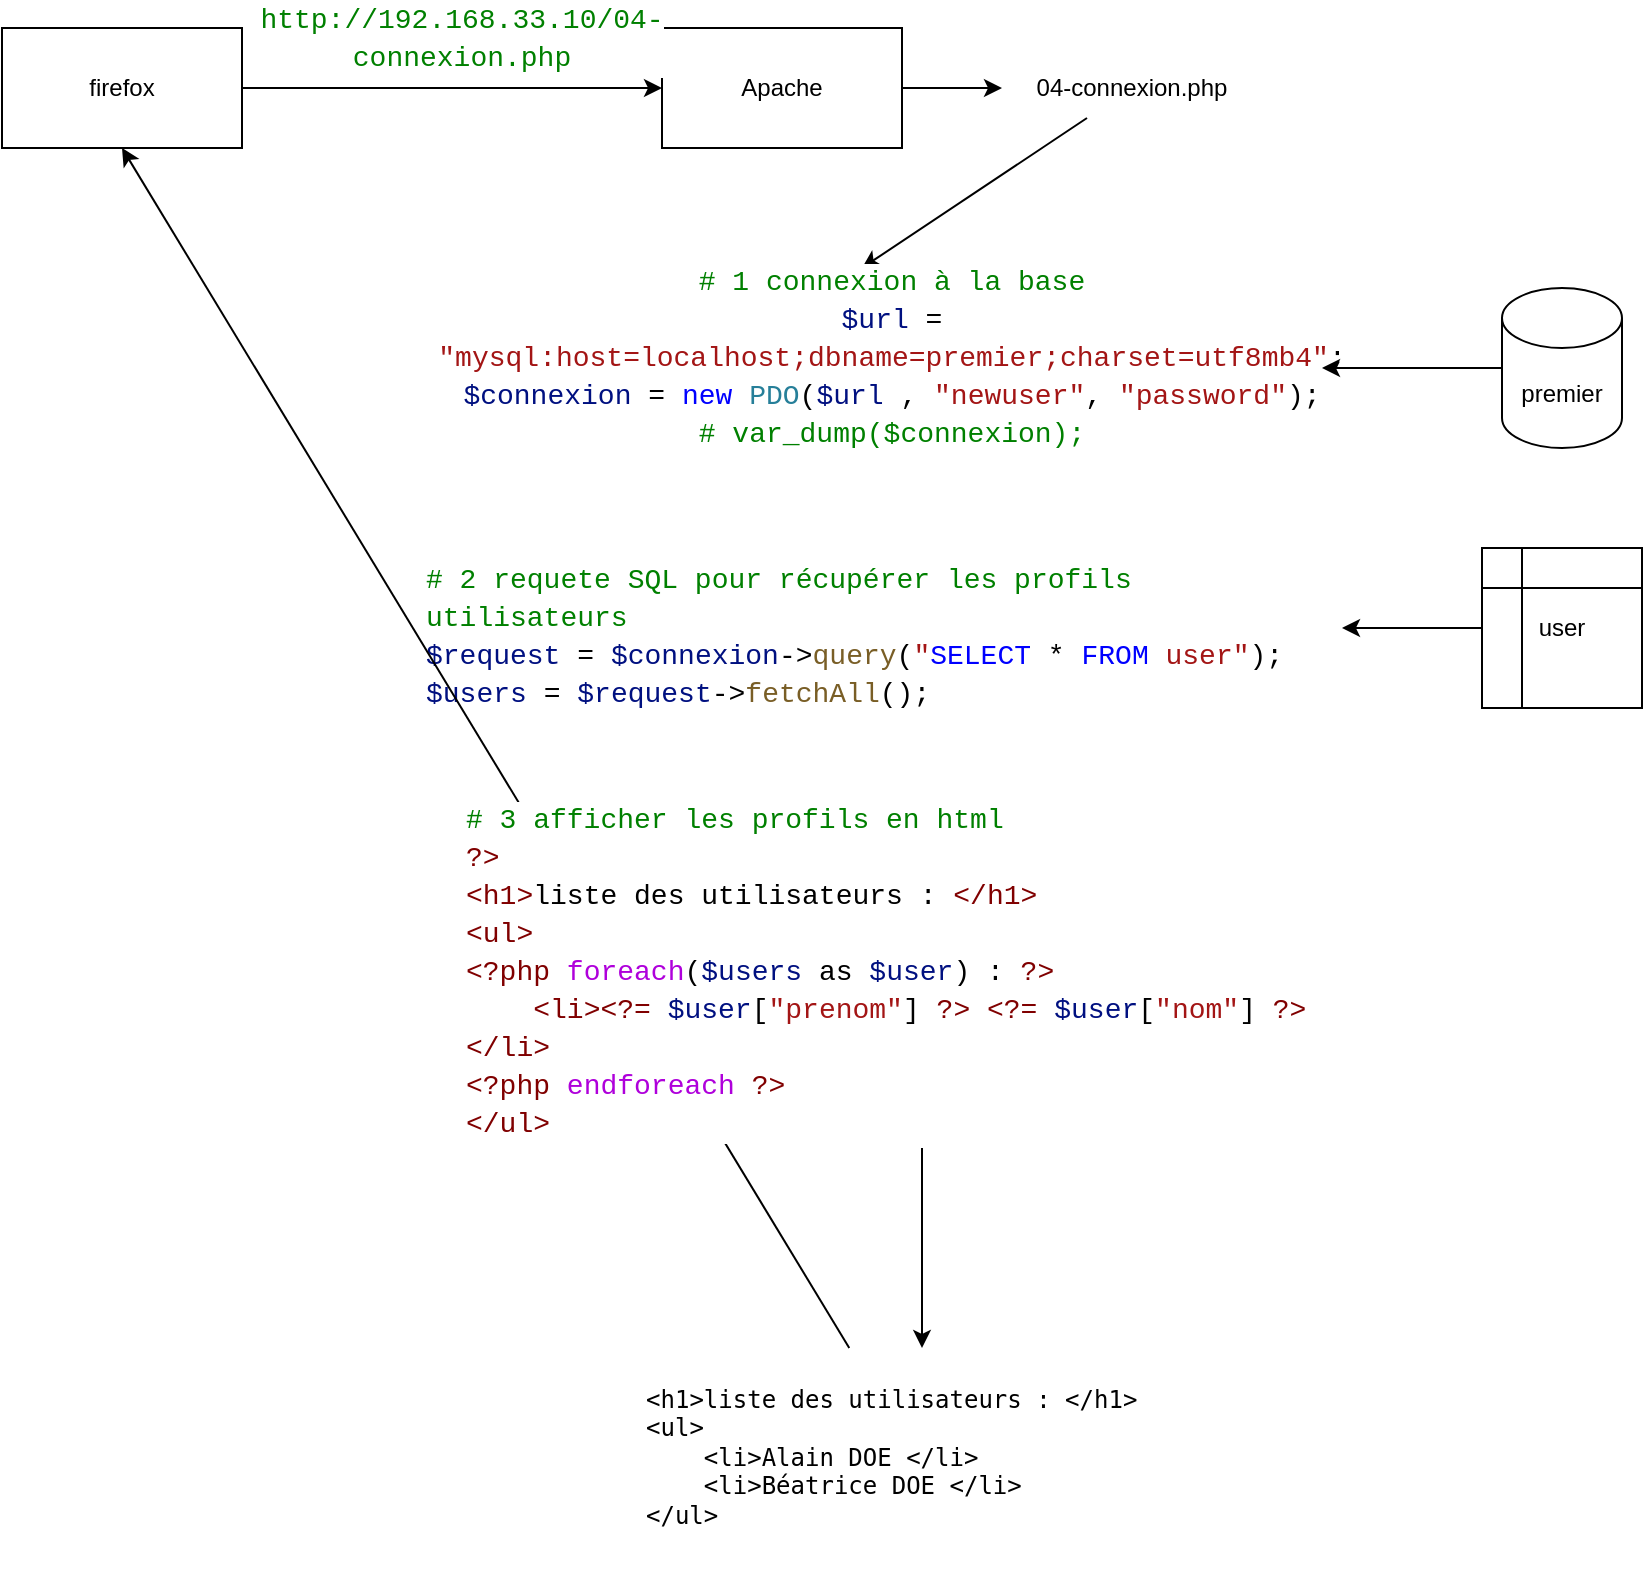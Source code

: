 <mxfile>
    <diagram id="P6w9cvLVsQxOpKr4M3YG" name="Page-1">
        <mxGraphModel dx="976" dy="422" grid="1" gridSize="10" guides="1" tooltips="1" connect="1" arrows="1" fold="1" page="1" pageScale="1" pageWidth="850" pageHeight="1100" math="0" shadow="0">
            <root>
                <mxCell id="0"/>
                <mxCell id="1" parent="0"/>
                <mxCell id="5" style="edgeStyle=none;html=1;entryX=0;entryY=0.5;entryDx=0;entryDy=0;" edge="1" parent="1" source="2" target="3">
                    <mxGeometry relative="1" as="geometry"/>
                </mxCell>
                <mxCell id="2" value="firefox" style="rounded=0;whiteSpace=wrap;html=1;" vertex="1" parent="1">
                    <mxGeometry x="150" y="150" width="120" height="60" as="geometry"/>
                </mxCell>
                <mxCell id="7" style="edgeStyle=none;html=1;" edge="1" parent="1" source="3" target="8">
                    <mxGeometry relative="1" as="geometry">
                        <mxPoint x="680" y="180" as="targetPoint"/>
                    </mxGeometry>
                </mxCell>
                <mxCell id="3" value="Apache" style="rounded=0;whiteSpace=wrap;html=1;" vertex="1" parent="1">
                    <mxGeometry x="480" y="150" width="120" height="60" as="geometry"/>
                </mxCell>
                <mxCell id="6" value="&lt;div style=&quot;background-color: rgb(255, 255, 255); font-family: Consolas, &amp;quot;Courier New&amp;quot;, monospace; font-size: 14px; line-height: 19px;&quot;&gt;&lt;span style=&quot;color: #008000;&quot;&gt;http://192.168.33.10/04-connexion.php&lt;/span&gt;&lt;/div&gt;" style="text;html=1;strokeColor=none;fillColor=none;align=center;verticalAlign=middle;whiteSpace=wrap;rounded=0;" vertex="1" parent="1">
                    <mxGeometry x="300" y="140" width="160" height="30" as="geometry"/>
                </mxCell>
                <mxCell id="9" style="edgeStyle=none;html=1;" edge="1" parent="1" source="8">
                    <mxGeometry relative="1" as="geometry">
                        <mxPoint x="580" y="270" as="targetPoint"/>
                    </mxGeometry>
                </mxCell>
                <mxCell id="8" value="04-connexion.php" style="text;html=1;strokeColor=none;fillColor=none;align=center;verticalAlign=middle;whiteSpace=wrap;rounded=0;" vertex="1" parent="1">
                    <mxGeometry x="650" y="165" width="130" height="30" as="geometry"/>
                </mxCell>
                <mxCell id="10" value="&lt;div style=&quot;background-color: rgb(255, 255, 255); font-family: Consolas, &amp;quot;Courier New&amp;quot;, monospace; font-size: 14px; line-height: 19px;&quot;&gt;&lt;div&gt;&lt;span style=&quot;color: #008000;&quot;&gt;# 1 connexion à la base&lt;/span&gt;&lt;/div&gt;&lt;div&gt;&lt;span style=&quot;color: #001080;&quot;&gt;$url&lt;/span&gt; = &lt;span style=&quot;color: #a31515;&quot;&gt;&quot;mysql:host=localhost;dbname=premier;charset=utf8mb4&quot;&lt;/span&gt;;&lt;/div&gt;&lt;div&gt;&lt;span style=&quot;color: #001080;&quot;&gt;$connexion&lt;/span&gt; = &lt;span style=&quot;color: #0000ff;&quot;&gt;new&lt;/span&gt; &lt;span style=&quot;color: #267f99;&quot;&gt;PDO&lt;/span&gt;(&lt;span style=&quot;color: #001080;&quot;&gt;$url&lt;/span&gt; , &lt;span style=&quot;color: #a31515;&quot;&gt;&quot;newuser&quot;&lt;/span&gt;, &lt;span style=&quot;color: #a31515;&quot;&gt;&quot;password&quot;&lt;/span&gt;);&lt;/div&gt;&lt;div&gt;&lt;span style=&quot;color: #008000;&quot;&gt;# var_dump($connexion);&lt;/span&gt;&lt;/div&gt;&lt;/div&gt;" style="text;html=1;strokeColor=none;fillColor=none;align=center;verticalAlign=middle;whiteSpace=wrap;rounded=0;" vertex="1" parent="1">
                    <mxGeometry x="590" y="300" width="10" height="30" as="geometry"/>
                </mxCell>
                <mxCell id="12" style="edgeStyle=none;html=1;" edge="1" parent="1" source="11">
                    <mxGeometry relative="1" as="geometry">
                        <mxPoint x="810" y="320" as="targetPoint"/>
                    </mxGeometry>
                </mxCell>
                <mxCell id="11" value="premier" style="shape=cylinder3;whiteSpace=wrap;html=1;boundedLbl=1;backgroundOutline=1;size=15;" vertex="1" parent="1">
                    <mxGeometry x="900" y="280" width="60" height="80" as="geometry"/>
                </mxCell>
                <mxCell id="15" style="edgeStyle=none;html=1;" edge="1" parent="1" source="14" target="13">
                    <mxGeometry relative="1" as="geometry"/>
                </mxCell>
                <mxCell id="14" value="user" style="shape=internalStorage;whiteSpace=wrap;html=1;backgroundOutline=1;" vertex="1" parent="1">
                    <mxGeometry x="890" y="410" width="80" height="80" as="geometry"/>
                </mxCell>
                <mxCell id="18" style="edgeStyle=none;html=1;" edge="1" parent="1" source="16">
                    <mxGeometry relative="1" as="geometry">
                        <mxPoint x="610" y="810" as="targetPoint"/>
                    </mxGeometry>
                </mxCell>
                <mxCell id="13" value="&lt;div style=&quot;color: rgb(0, 0, 0); background-color: rgb(255, 255, 255); font-family: Consolas, &amp;quot;Courier New&amp;quot;, monospace; font-weight: normal; font-size: 14px; line-height: 19px;&quot;&gt;&lt;div&gt;&lt;span style=&quot;color: #008000;&quot;&gt;# 2 requete SQL pour récupérer les profils utilisateurs&lt;/span&gt;&lt;/div&gt;&lt;div&gt;&lt;span style=&quot;color: #001080;&quot;&gt;$request&lt;/span&gt;&lt;span style=&quot;color: #000000;&quot;&gt; = &lt;/span&gt;&lt;span style=&quot;color: #001080;&quot;&gt;$connexion&lt;/span&gt;&lt;span style=&quot;color: #000000;&quot;&gt;-&amp;gt;&lt;/span&gt;&lt;span style=&quot;color: #795e26;&quot;&gt;query&lt;/span&gt;&lt;span style=&quot;color: #000000;&quot;&gt;(&lt;/span&gt;&lt;span style=&quot;color: #a31515;&quot;&gt;&quot;&lt;/span&gt;&lt;span style=&quot;color: #0000ff;&quot;&gt;SELECT&lt;/span&gt;&lt;span style=&quot;color: #a31515;&quot;&gt; &lt;/span&gt;&lt;span style=&quot;color: #000000;&quot;&gt;*&lt;/span&gt;&lt;span style=&quot;color: #a31515;&quot;&gt; &lt;/span&gt;&lt;span style=&quot;color: #0000ff;&quot;&gt;FROM&lt;/span&gt;&lt;span style=&quot;color: #a31515;&quot;&gt; user&lt;/span&gt;&lt;span style=&quot;color: #a31515;&quot;&gt;&quot;&lt;/span&gt;&lt;span style=&quot;color: #000000;&quot;&gt;);&lt;/span&gt;&lt;/div&gt;&lt;div&gt;&lt;span style=&quot;color: #001080;&quot;&gt;$users&lt;/span&gt;&lt;span style=&quot;color: #000000;&quot;&gt; = &lt;/span&gt;&lt;span style=&quot;color: #001080;&quot;&gt;$request&lt;/span&gt;&lt;span style=&quot;color: #000000;&quot;&gt;-&amp;gt;&lt;/span&gt;&lt;span style=&quot;color: #795e26;&quot;&gt;fetchAll&lt;/span&gt;&lt;span style=&quot;color: #000000;&quot;&gt;();&lt;/span&gt;&lt;/div&gt;&lt;/div&gt;" style="text;whiteSpace=wrap;html=1;" vertex="1" parent="1">
                    <mxGeometry x="360" y="410" width="460" height="80" as="geometry"/>
                </mxCell>
                <mxCell id="20" style="edgeStyle=none;html=1;entryX=0.5;entryY=1;entryDx=0;entryDy=0;" edge="1" parent="1" source="19" target="2">
                    <mxGeometry relative="1" as="geometry"/>
                </mxCell>
                <mxCell id="19" value="&lt;pre id=&quot;line1&quot;&gt;&lt;span title=&quot;Balise ouvrante rencontrée sans avoir rencontré de doctype auparavant. «&amp;nbsp;&lt;!DOCTYPE html&gt;&amp;nbsp;» attendu.&quot; class=&quot;error&quot;&gt;&amp;lt;&lt;span class=&quot;start-tag&quot;&gt;h1&lt;/span&gt;&amp;gt;&lt;/span&gt;&lt;span&gt;liste des utilisateurs : &lt;/span&gt;&lt;span&gt;&amp;lt;/&lt;span class=&quot;end-tag&quot;&gt;h1&lt;/span&gt;&amp;gt;&lt;/span&gt;&lt;span&gt;&#10;&lt;span id=&quot;line2&quot;&gt;&lt;/span&gt;&lt;/span&gt;&lt;span&gt;&amp;lt;&lt;span class=&quot;start-tag&quot;&gt;ul&lt;/span&gt;&amp;gt;&lt;/span&gt;&lt;span&gt;&#10;&lt;span id=&quot;line3&quot;&gt;&lt;/span&gt;    &lt;/span&gt;&lt;span&gt;&amp;lt;&lt;span class=&quot;start-tag&quot;&gt;li&lt;/span&gt;&amp;gt;&lt;/span&gt;&lt;span&gt;Alain DOE &lt;/span&gt;&lt;span&gt;&amp;lt;/&lt;span class=&quot;end-tag&quot;&gt;li&lt;/span&gt;&amp;gt;&lt;/span&gt;&lt;span&gt;&#10;&lt;span id=&quot;line4&quot;&gt;&lt;/span&gt;    &lt;/span&gt;&lt;span&gt;&amp;lt;&lt;span class=&quot;start-tag&quot;&gt;li&lt;/span&gt;&amp;gt;&lt;/span&gt;&lt;span&gt;Béatrice DOE &lt;/span&gt;&lt;span&gt;&amp;lt;/&lt;span class=&quot;end-tag&quot;&gt;li&lt;/span&gt;&amp;gt;&lt;/span&gt;&lt;span&gt;&#10;&lt;span id=&quot;line5&quot;&gt;&lt;/span&gt;&lt;/span&gt;&lt;span&gt;&amp;lt;/&lt;span class=&quot;end-tag&quot;&gt;ul&lt;/span&gt;&amp;gt;&lt;/span&gt;&lt;/pre&gt;" style="text;whiteSpace=wrap;html=1;" vertex="1" parent="1">
                    <mxGeometry x="470" y="810" width="280" height="120" as="geometry"/>
                </mxCell>
                <mxCell id="16" value="&lt;div style=&quot;color: rgb(0, 0, 0); background-color: rgb(255, 255, 255); font-family: Consolas, &amp;quot;Courier New&amp;quot;, monospace; font-weight: normal; font-size: 14px; line-height: 19px;&quot;&gt;&lt;div&gt;&lt;span style=&quot;color: #008000;&quot;&gt;# 3 afficher les profils en html&lt;/span&gt;&lt;/div&gt;&lt;div&gt;&lt;span style=&quot;color: #800000;&quot;&gt;?&lt;/span&gt;&lt;span style=&quot;color: #800000;&quot;&gt;&amp;gt;&lt;/span&gt;&lt;/div&gt;&lt;div&gt;&lt;span style=&quot;color: #800000;&quot;&gt;&amp;lt;h1&amp;gt;&lt;/span&gt;&lt;span style=&quot;color: #000000;&quot;&gt;liste des utilisateurs : &lt;/span&gt;&lt;span style=&quot;color: #800000;&quot;&gt;&amp;lt;/h1&amp;gt;&lt;/span&gt;&lt;/div&gt;&lt;div&gt;&lt;span style=&quot;color: #800000;&quot;&gt;&amp;lt;ul&amp;gt;&lt;/span&gt;&lt;/div&gt;&lt;div&gt;&lt;span style=&quot;color: #800000;&quot;&gt;&amp;lt;?php&lt;/span&gt;&lt;span style=&quot;color: #000000;&quot;&gt; &lt;/span&gt;&lt;span style=&quot;color: #af00db;&quot;&gt;foreach&lt;/span&gt;&lt;span style=&quot;color: #000000;&quot;&gt;(&lt;/span&gt;&lt;span style=&quot;color: #001080;&quot;&gt;$users&lt;/span&gt;&lt;span style=&quot;color: #000000;&quot;&gt; as &lt;/span&gt;&lt;span style=&quot;color: #001080;&quot;&gt;$user&lt;/span&gt;&lt;span style=&quot;color: #000000;&quot;&gt;) : &lt;/span&gt;&lt;span style=&quot;color: #800000;&quot;&gt;?&lt;/span&gt;&lt;span style=&quot;color: #800000;&quot;&gt;&amp;gt;&lt;/span&gt;&lt;/div&gt;&lt;div&gt;&lt;span style=&quot;color: #000000;&quot;&gt;&amp;nbsp; &amp;nbsp; &lt;/span&gt;&lt;span style=&quot;color: #800000;&quot;&gt;&amp;lt;li&amp;gt;&amp;lt;?=&lt;/span&gt;&lt;span style=&quot;color: #000000;&quot;&gt; &lt;/span&gt;&lt;span style=&quot;color: #001080;&quot;&gt;$user&lt;/span&gt;&lt;span style=&quot;color: #000000;&quot;&gt;[&lt;/span&gt;&lt;span style=&quot;color: #a31515;&quot;&gt;&quot;prenom&quot;&lt;/span&gt;&lt;span style=&quot;color: #000000;&quot;&gt;] &lt;/span&gt;&lt;span style=&quot;color: #800000;&quot;&gt;?&lt;/span&gt;&lt;span style=&quot;color: #800000;&quot;&gt;&amp;gt;&lt;/span&gt;&lt;span style=&quot;color: #000000;&quot;&gt; &lt;/span&gt;&lt;span style=&quot;color: #800000;&quot;&gt;&amp;lt;?=&lt;/span&gt;&lt;span style=&quot;color: #000000;&quot;&gt; &lt;/span&gt;&lt;span style=&quot;color: #001080;&quot;&gt;$user&lt;/span&gt;&lt;span style=&quot;color: #000000;&quot;&gt;[&lt;/span&gt;&lt;span style=&quot;color: #a31515;&quot;&gt;&quot;nom&quot;&lt;/span&gt;&lt;span style=&quot;color: #000000;&quot;&gt;] &lt;/span&gt;&lt;span style=&quot;color: #800000;&quot;&gt;?&lt;/span&gt;&lt;span style=&quot;color: #800000;&quot;&gt;&amp;gt;&lt;/span&gt;&lt;span style=&quot;color: #000000;&quot;&gt; &lt;/span&gt;&lt;span style=&quot;color: #800000;&quot;&gt;&amp;lt;/li&amp;gt;&lt;/span&gt;&lt;/div&gt;&lt;div&gt;&lt;span style=&quot;color: #800000;&quot;&gt;&amp;lt;?php&lt;/span&gt;&lt;span style=&quot;color: #000000;&quot;&gt; &lt;/span&gt;&lt;span style=&quot;color: #af00db;&quot;&gt;endforeach&lt;/span&gt;&lt;span style=&quot;color: #000000;&quot;&gt; &lt;/span&gt;&lt;span style=&quot;color: #800000;&quot;&gt;?&lt;/span&gt;&lt;span style=&quot;color: #800000;&quot;&gt;&amp;gt;&lt;/span&gt;&lt;/div&gt;&lt;div&gt;&lt;span style=&quot;color: #800000;&quot;&gt;&amp;lt;/ul&amp;gt;&lt;/span&gt;&lt;/div&gt;&lt;/div&gt;" style="text;whiteSpace=wrap;html=1;" vertex="1" parent="1">
                    <mxGeometry x="380" y="530" width="460" height="180" as="geometry"/>
                </mxCell>
            </root>
        </mxGraphModel>
    </diagram>
</mxfile>